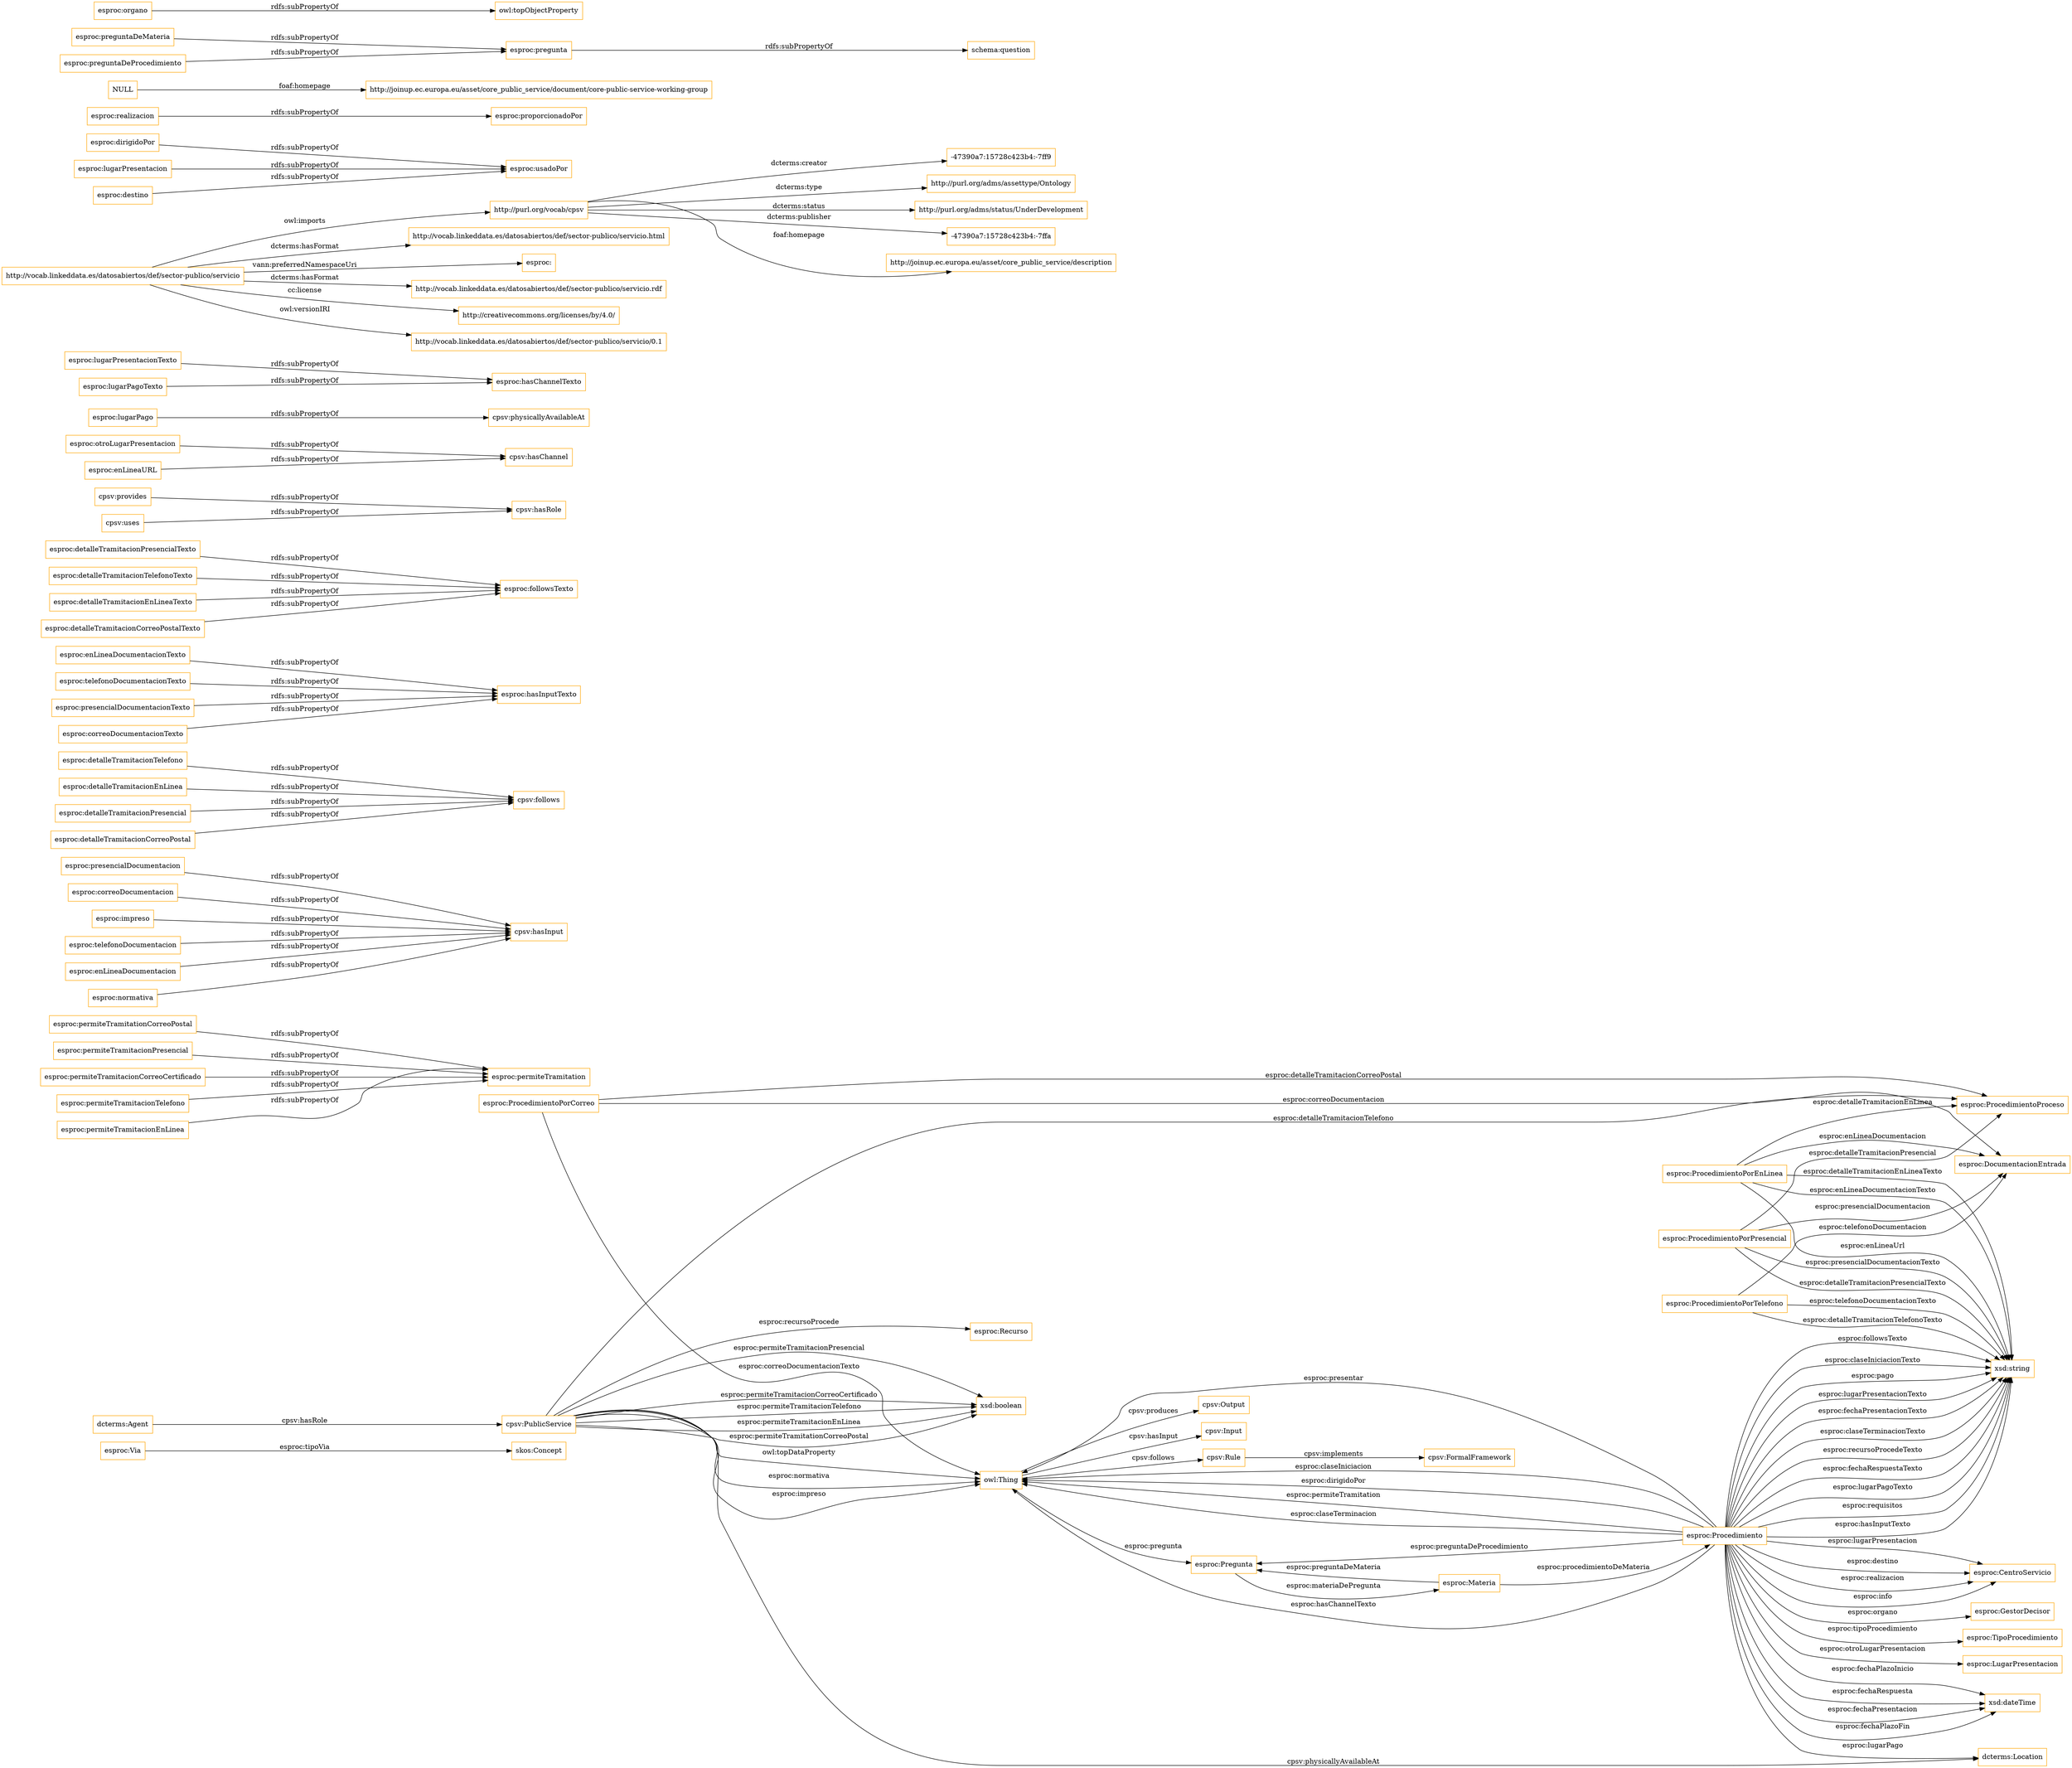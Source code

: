 digraph ar2dtool_diagram { 
rankdir=LR;
size="1501"
node [shape = rectangle, color="orange"]; "esproc:Via" "esproc:Recurso" "esproc:ProcedimientoPorEnLinea" "esproc:CentroServicio" "esproc:DocumentacionEntrada" "esproc:GestorDecisor" "esproc:TipoProcedimiento" "esproc:ProcedimientoPorCorreo" "esproc:ProcedimientoPorTelefono" "esproc:Procedimiento" "esproc:ProcedimientoProceso" "esproc:Pregunta" "skos:Concept" "esproc:Materia" "esproc:LugarPresentacion" "esproc:ProcedimientoPorPresencial" "cpsv:FormalFramework" "cpsv:Output" "cpsv:Input" "cpsv:Rule" "cpsv:PublicService" ; /*classes style*/
	"esproc:permiteTramitationCorreoPostal" -> "esproc:permiteTramitation" [ label = "rdfs:subPropertyOf" ];
	"esproc:permiteTramitacionPresencial" -> "esproc:permiteTramitation" [ label = "rdfs:subPropertyOf" ];
	"esproc:presencialDocumentacion" -> "cpsv:hasInput" [ label = "rdfs:subPropertyOf" ];
	"esproc:detalleTramitacionTelefono" -> "cpsv:follows" [ label = "rdfs:subPropertyOf" ];
	"esproc:enLineaDocumentacionTexto" -> "esproc:hasInputTexto" [ label = "rdfs:subPropertyOf" ];
	"esproc:detalleTramitacionPresencialTexto" -> "esproc:followsTexto" [ label = "rdfs:subPropertyOf" ];
	"cpsv:provides" -> "cpsv:hasRole" [ label = "rdfs:subPropertyOf" ];
	"esproc:detalleTramitacionEnLinea" -> "cpsv:follows" [ label = "rdfs:subPropertyOf" ];
	"esproc:otroLugarPresentacion" -> "cpsv:hasChannel" [ label = "rdfs:subPropertyOf" ];
	"esproc:enLineaURL" -> "cpsv:hasChannel" [ label = "rdfs:subPropertyOf" ];
	"esproc:lugarPago" -> "cpsv:physicallyAvailableAt" [ label = "rdfs:subPropertyOf" ];
	"esproc:telefonoDocumentacionTexto" -> "esproc:hasInputTexto" [ label = "rdfs:subPropertyOf" ];
	"esproc:correoDocumentacion" -> "cpsv:hasInput" [ label = "rdfs:subPropertyOf" ];
	"esproc:lugarPresentacionTexto" -> "esproc:hasChannelTexto" [ label = "rdfs:subPropertyOf" ];
	"esproc:permiteTramitacionCorreoCertificado" -> "esproc:permiteTramitation" [ label = "rdfs:subPropertyOf" ];
	"esproc:permiteTramitacionTelefono" -> "esproc:permiteTramitation" [ label = "rdfs:subPropertyOf" ];
	"http://purl.org/vocab/cpsv" -> "-47390a7:15728c423b4:-7ff9" [ label = "dcterms:creator" ];
	"http://purl.org/vocab/cpsv" -> "http://purl.org/adms/assettype/Ontology" [ label = "dcterms:type" ];
	"http://purl.org/vocab/cpsv" -> "http://purl.org/adms/status/UnderDevelopment" [ label = "dcterms:status" ];
	"http://purl.org/vocab/cpsv" -> "-47390a7:15728c423b4:-7ffa" [ label = "dcterms:publisher" ];
	"http://purl.org/vocab/cpsv" -> "http://joinup.ec.europa.eu/asset/core_public_service/description" [ label = "foaf:homepage" ];
	"esproc:impreso" -> "cpsv:hasInput" [ label = "rdfs:subPropertyOf" ];
	"esproc:dirigidoPor" -> "esproc:usadoPor" [ label = "rdfs:subPropertyOf" ];
	"esproc:permiteTramitacionEnLinea" -> "esproc:permiteTramitation" [ label = "rdfs:subPropertyOf" ];
	"esproc:presencialDocumentacionTexto" -> "esproc:hasInputTexto" [ label = "rdfs:subPropertyOf" ];
	"esproc:realizacion" -> "esproc:proporcionadoPor" [ label = "rdfs:subPropertyOf" ];
	"NULL" -> "http://joinup.ec.europa.eu/asset/core_public_service/document/core-public-service-working-group" [ label = "foaf:homepage" ];
	"esproc:detalleTramitacionTelefonoTexto" -> "esproc:followsTexto" [ label = "rdfs:subPropertyOf" ];
	"esproc:detalleTramitacionEnLineaTexto" -> "esproc:followsTexto" [ label = "rdfs:subPropertyOf" ];
	"esproc:detalleTramitacionPresencial" -> "cpsv:follows" [ label = "rdfs:subPropertyOf" ];
	"esproc:telefonoDocumentacion" -> "cpsv:hasInput" [ label = "rdfs:subPropertyOf" ];
	"esproc:correoDocumentacionTexto" -> "esproc:hasInputTexto" [ label = "rdfs:subPropertyOf" ];
	"esproc:preguntaDeMateria" -> "esproc:pregunta" [ label = "rdfs:subPropertyOf" ];
	"esproc:detalleTramitacionCorreoPostal" -> "cpsv:follows" [ label = "rdfs:subPropertyOf" ];
	"http://vocab.linkeddata.es/datosabiertos/def/sector-publico/servicio" -> "http://vocab.linkeddata.es/datosabiertos/def/sector-publico/servicio.html" [ label = "dcterms:hasFormat" ];
	"http://vocab.linkeddata.es/datosabiertos/def/sector-publico/servicio" -> "esproc:" [ label = "vann:preferredNamespaceUri" ];
	"http://vocab.linkeddata.es/datosabiertos/def/sector-publico/servicio" -> "http://vocab.linkeddata.es/datosabiertos/def/sector-publico/servicio.rdf" [ label = "dcterms:hasFormat" ];
	"http://vocab.linkeddata.es/datosabiertos/def/sector-publico/servicio" -> "http://creativecommons.org/licenses/by/4.0/" [ label = "cc:license" ];
	"http://vocab.linkeddata.es/datosabiertos/def/sector-publico/servicio" -> "http://vocab.linkeddata.es/datosabiertos/def/sector-publico/servicio/0.1" [ label = "owl:versionIRI" ];
	"http://vocab.linkeddata.es/datosabiertos/def/sector-publico/servicio" -> "http://purl.org/vocab/cpsv" [ label = "owl:imports" ];
	"esproc:pregunta" -> "schema:question" [ label = "rdfs:subPropertyOf" ];
	"esproc:detalleTramitacionCorreoPostalTexto" -> "esproc:followsTexto" [ label = "rdfs:subPropertyOf" ];
	"esproc:organo" -> "owl:topObjectProperty" [ label = "rdfs:subPropertyOf" ];
	"esproc:lugarPresentacion" -> "esproc:usadoPor" [ label = "rdfs:subPropertyOf" ];
	"esproc:enLineaDocumentacion" -> "cpsv:hasInput" [ label = "rdfs:subPropertyOf" ];
	"esproc:preguntaDeProcedimiento" -> "esproc:pregunta" [ label = "rdfs:subPropertyOf" ];
	"esproc:lugarPagoTexto" -> "esproc:hasChannelTexto" [ label = "rdfs:subPropertyOf" ];
	"esproc:normativa" -> "cpsv:hasInput" [ label = "rdfs:subPropertyOf" ];
	"cpsv:uses" -> "cpsv:hasRole" [ label = "rdfs:subPropertyOf" ];
	"esproc:destino" -> "esproc:usadoPor" [ label = "rdfs:subPropertyOf" ];
	"esproc:Procedimiento" -> "esproc:CentroServicio" [ label = "esproc:info" ];
	"esproc:Procedimiento" -> "owl:Thing" [ label = "esproc:hasChannelTexto" ];
	"esproc:Procedimiento" -> "esproc:TipoProcedimiento" [ label = "esproc:tipoProcedimiento" ];
	"cpsv:PublicService" -> "xsd:boolean" [ label = "esproc:permiteTramitacionTelefono" ];
	"esproc:Procedimiento" -> "owl:Thing" [ label = "esproc:presentar" ];
	"cpsv:PublicService" -> "xsd:boolean" [ label = "esproc:permiteTramitacionEnLinea" ];
	"owl:Thing" -> "esproc:Pregunta" [ label = "esproc:pregunta" ];
	"esproc:ProcedimientoPorEnLinea" -> "xsd:string" [ label = "esproc:detalleTramitacionEnLineaTexto" ];
	"esproc:Procedimiento" -> "esproc:Pregunta" [ label = "esproc:preguntaDeProcedimiento" ];
	"esproc:ProcedimientoPorEnLinea" -> "xsd:string" [ label = "esproc:enLineaDocumentacionTexto" ];
	"esproc:Procedimiento" -> "xsd:string" [ label = "esproc:fechaPresentacionTexto" ];
	"esproc:Procedimiento" -> "xsd:string" [ label = "esproc:claseTerminacionTexto" ];
	"esproc:Procedimiento" -> "xsd:dateTime" [ label = "esproc:fechaPlazoFin" ];
	"esproc:Procedimiento" -> "owl:Thing" [ label = "esproc:claseIniciacion" ];
	"esproc:Procedimiento" -> "xsd:string" [ label = "esproc:recursoProcedeTexto" ];
	"esproc:Procedimiento" -> "esproc:LugarPresentacion" [ label = "esproc:otroLugarPresentacion" ];
	"esproc:Procedimiento" -> "esproc:GestorDecisor" [ label = "esproc:organo" ];
	"esproc:Procedimiento" -> "dcterms:Location" [ label = "esproc:lugarPago" ];
	"esproc:ProcedimientoPorPresencial" -> "xsd:string" [ label = "esproc:presencialDocumentacionTexto" ];
	"cpsv:PublicService" -> "owl:Thing" [ label = "esproc:normativa" ];
	"esproc:Procedimiento" -> "xsd:string" [ label = "esproc:fechaRespuestaTexto" ];
	"esproc:Procedimiento" -> "owl:Thing" [ label = "esproc:dirigidoPor" ];
	"esproc:Procedimiento" -> "esproc:CentroServicio" [ label = "esproc:lugarPresentacion" ];
	"esproc:ProcedimientoPorPresencial" -> "esproc:DocumentacionEntrada" [ label = "esproc:presencialDocumentacion" ];
	"esproc:Procedimiento" -> "owl:Thing" [ label = "esproc:permiteTramitation" ];
	"cpsv:PublicService" -> "xsd:boolean" [ label = "esproc:permiteTramitationCorreoPostal" ];
	"esproc:Procedimiento" -> "esproc:CentroServicio" [ label = "esproc:destino" ];
	"esproc:ProcedimientoPorEnLinea" -> "esproc:ProcedimientoProceso" [ label = "esproc:detalleTramitacionEnLinea" ];
	"esproc:ProcedimientoPorPresencial" -> "xsd:string" [ label = "esproc:detalleTramitacionPresencialTexto" ];
	"esproc:Pregunta" -> "esproc:Materia" [ label = "esproc:materiaDePregunta" ];
	"esproc:ProcedimientoPorCorreo" -> "owl:Thing" [ label = "esproc:correoDocumentacionTexto" ];
	"esproc:Procedimiento" -> "owl:Thing" [ label = "esproc:claseTerminacion" ];
	"cpsv:PublicService" -> "dcterms:Location" [ label = "cpsv:physicallyAvailableAt" ];
	"esproc:Procedimiento" -> "xsd:dateTime" [ label = "esproc:fechaPlazoInicio" ];
	"esproc:Procedimiento" -> "esproc:CentroServicio" [ label = "esproc:realizacion" ];
	"esproc:Procedimiento" -> "xsd:string" [ label = "esproc:lugarPagoTexto" ];
	"cpsv:PublicService" -> "owl:Thing" [ label = "esproc:impreso" ];
	"esproc:ProcedimientoPorTelefono" -> "esproc:DocumentacionEntrada" [ label = "esproc:telefonoDocumentacion" ];
	"esproc:Procedimiento" -> "xsd:string" [ label = "esproc:requisitos" ];
	"esproc:ProcedimientoPorCorreo" -> "esproc:ProcedimientoProceso" [ label = "esproc:detalleTramitacionCorreoPostal" ];
	"esproc:ProcedimientoPorTelefono" -> "xsd:string" [ label = "esproc:telefonoDocumentacionTexto" ];
	"cpsv:PublicService" -> "esproc:Recurso" [ label = "esproc:recursoProcede" ];
	"esproc:Materia" -> "esproc:Procedimiento" [ label = "esproc:procedimientoDeMateria" ];
	"cpsv:PublicService" -> "xsd:boolean" [ label = "esproc:permiteTramitacionPresencial" ];
	"esproc:Procedimiento" -> "xsd:dateTime" [ label = "esproc:fechaRespuesta" ];
	"owl:Thing" -> "cpsv:Input" [ label = "cpsv:hasInput" ];
	"esproc:ProcedimientoPorCorreo" -> "esproc:DocumentacionEntrada" [ label = "esproc:correoDocumentacion" ];
	"cpsv:PublicService" -> "owl:Thing" [ label = "owl:topDataProperty" ];
	"esproc:ProcedimientoPorTelefono" -> "xsd:string" [ label = "esproc:detalleTramitacionTelefonoTexto" ];
	"esproc:ProcedimientoPorPresencial" -> "esproc:ProcedimientoProceso" [ label = "esproc:detalleTramitacionPresencial" ];
	"esproc:Materia" -> "esproc:Pregunta" [ label = "esproc:preguntaDeMateria" ];
	"esproc:ProcedimientoPorEnLinea" -> "xsd:string" [ label = "esproc:enLineaUrl" ];
	"esproc:Procedimiento" -> "xsd:dateTime" [ label = "esproc:fechaPresentacion" ];
	"esproc:Procedimiento" -> "xsd:string" [ label = "esproc:hasInputTexto" ];
	"cpsv:PublicService" -> "esproc:ProcedimientoProceso" [ label = "esproc:detalleTramitacionTelefono" ];
	"cpsv:PublicService" -> "xsd:boolean" [ label = "esproc:permiteTramitacionCorreoCertificado" ];
	"esproc:Procedimiento" -> "xsd:string" [ label = "esproc:followsTexto" ];
	"esproc:Procedimiento" -> "xsd:string" [ label = "esproc:claseIniciacionTexto" ];
	"cpsv:Rule" -> "cpsv:FormalFramework" [ label = "cpsv:implements" ];
	"esproc:Procedimiento" -> "xsd:string" [ label = "esproc:pago" ];
	"esproc:Via" -> "skos:Concept" [ label = "esproc:tipoVia" ];
	"esproc:ProcedimientoPorEnLinea" -> "esproc:DocumentacionEntrada" [ label = "esproc:enLineaDocumentacion" ];
	"dcterms:Agent" -> "cpsv:PublicService" [ label = "cpsv:hasRole" ];
	"owl:Thing" -> "cpsv:Rule" [ label = "cpsv:follows" ];
	"owl:Thing" -> "cpsv:Output" [ label = "cpsv:produces" ];
	"esproc:Procedimiento" -> "xsd:string" [ label = "esproc:lugarPresentacionTexto" ];

}
